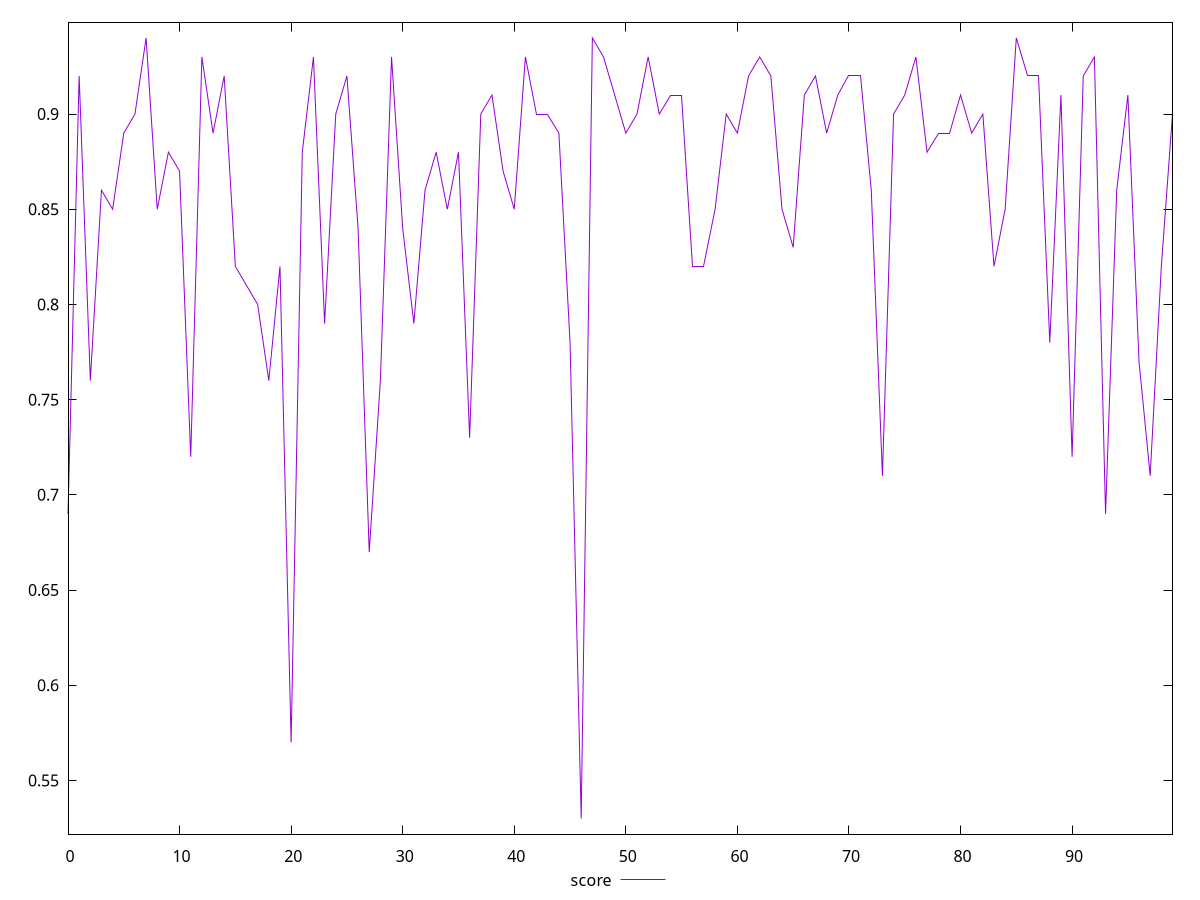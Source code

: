 reset

$score <<EOF
0 0.69
1 0.92
2 0.76
3 0.86
4 0.85
5 0.89
6 0.9
7 0.94
8 0.85
9 0.88
10 0.87
11 0.72
12 0.93
13 0.89
14 0.92
15 0.82
16 0.81
17 0.8
18 0.76
19 0.82
20 0.57
21 0.88
22 0.93
23 0.79
24 0.9
25 0.92
26 0.84
27 0.67
28 0.76
29 0.93
30 0.84
31 0.79
32 0.86
33 0.88
34 0.85
35 0.88
36 0.73
37 0.9
38 0.91
39 0.87
40 0.85
41 0.93
42 0.9
43 0.9
44 0.89
45 0.78
46 0.53
47 0.94
48 0.93
49 0.91
50 0.89
51 0.9
52 0.93
53 0.9
54 0.91
55 0.91
56 0.82
57 0.82
58 0.85
59 0.9
60 0.89
61 0.92
62 0.93
63 0.92
64 0.85
65 0.83
66 0.91
67 0.92
68 0.89
69 0.91
70 0.92
71 0.92
72 0.86
73 0.71
74 0.9
75 0.91
76 0.93
77 0.88
78 0.89
79 0.89
80 0.91
81 0.89
82 0.9
83 0.82
84 0.85
85 0.94
86 0.92
87 0.92
88 0.78
89 0.91
90 0.72
91 0.92
92 0.93
93 0.69
94 0.86
95 0.91
96 0.77
97 0.71
98 0.82
99 0.9
EOF

set key outside below
set xrange [0:99]
set yrange [0.5218:0.9481999999999999]
set trange [0.5218:0.9481999999999999]
set terminal svg size 640, 500 enhanced background rgb 'white'
set output "report_00015_2021-02-09T16-11-33.973Z/first-meaningful-paint/samples/pages+cached/score/values.svg"

plot $score title "score" with line

reset

